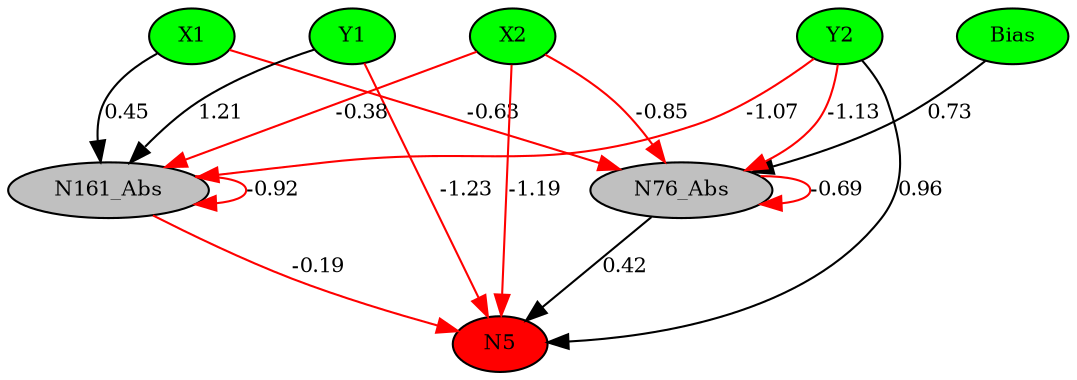 digraph g { 
N0 [shape=ellipse, label=Bias,fontsize=10,height=0.1,width=0.1,style=filled,fillcolor=green]
N1[shape=ellipse label=X1,fontsize=10,height=0.1,width=0.1,style=filled,fillcolor=green]
N2[shape=ellipse label=Y1,fontsize=10,height=0.1,width=0.1,style=filled,fillcolor=green]
N3[shape=ellipse label=X2,fontsize=10,height=0.1,width=0.1,style=filled,fillcolor=green]
N4[shape=ellipse label=Y2,fontsize=10,height=0.1,width=0.1,style=filled,fillcolor=green]
N5[shape=ellipse,fontsize = 10, height = 0.1, width = 0.1, style = filled, fillcolor = red]
N76[shape=ellipse, label=N76_Abs,fontsize=10,height=0.1,width=0.1,style=filled,fillcolor=gray]
N161[shape=ellipse, label=N161_Abs,fontsize=10,height=0.1,width=0.1,style=filled,fillcolor=gray]
N2 -> N5 [color=red] [arrowType=inv][ label=-1.23,fontsize=10]
N3 -> N5 [color=red] [arrowType=inv][ label=-1.19,fontsize=10]
N4 -> N5 [color=black] [ label=0.96,fontsize=10]
N0 -> N76 [color=black] [ label=0.73,fontsize=10]
N76 -> N5 [color=black] [ label=0.42,fontsize=10]
N1 -> N76 [color=red] [arrowType=inv][ label=-0.63,fontsize=10]
N3 -> N76 [color=red] [arrowType=inv][ label=-0.85,fontsize=10]
N1 -> N161 [color=black] [ label=0.45,fontsize=10]
N161 -> N5 [color=red] [arrowType=inv][ label=-0.19,fontsize=10]
N76 -> N76 [color=red] [arrowType=inv][ label=-0.69,fontsize=10]
N3 -> N161 [color=red] [arrowType=inv][ label=-0.38,fontsize=10]
N161 -> N161 [color=red] [arrowType=inv][ label=-0.92,fontsize=10]
N2 -> N161 [color=black] [ label=1.21,fontsize=10]
N4 -> N161 [color=red] [arrowType=inv][ label=-1.07,fontsize=10]
N4 -> N76 [color=red] [arrowType=inv][ label=-1.13,fontsize=10]
 { rank=same; 
N5
 } 
 { rank=same; 
N1 ->N2 ->N3 ->N4 ->N0 [style=invis]
 } 
}

